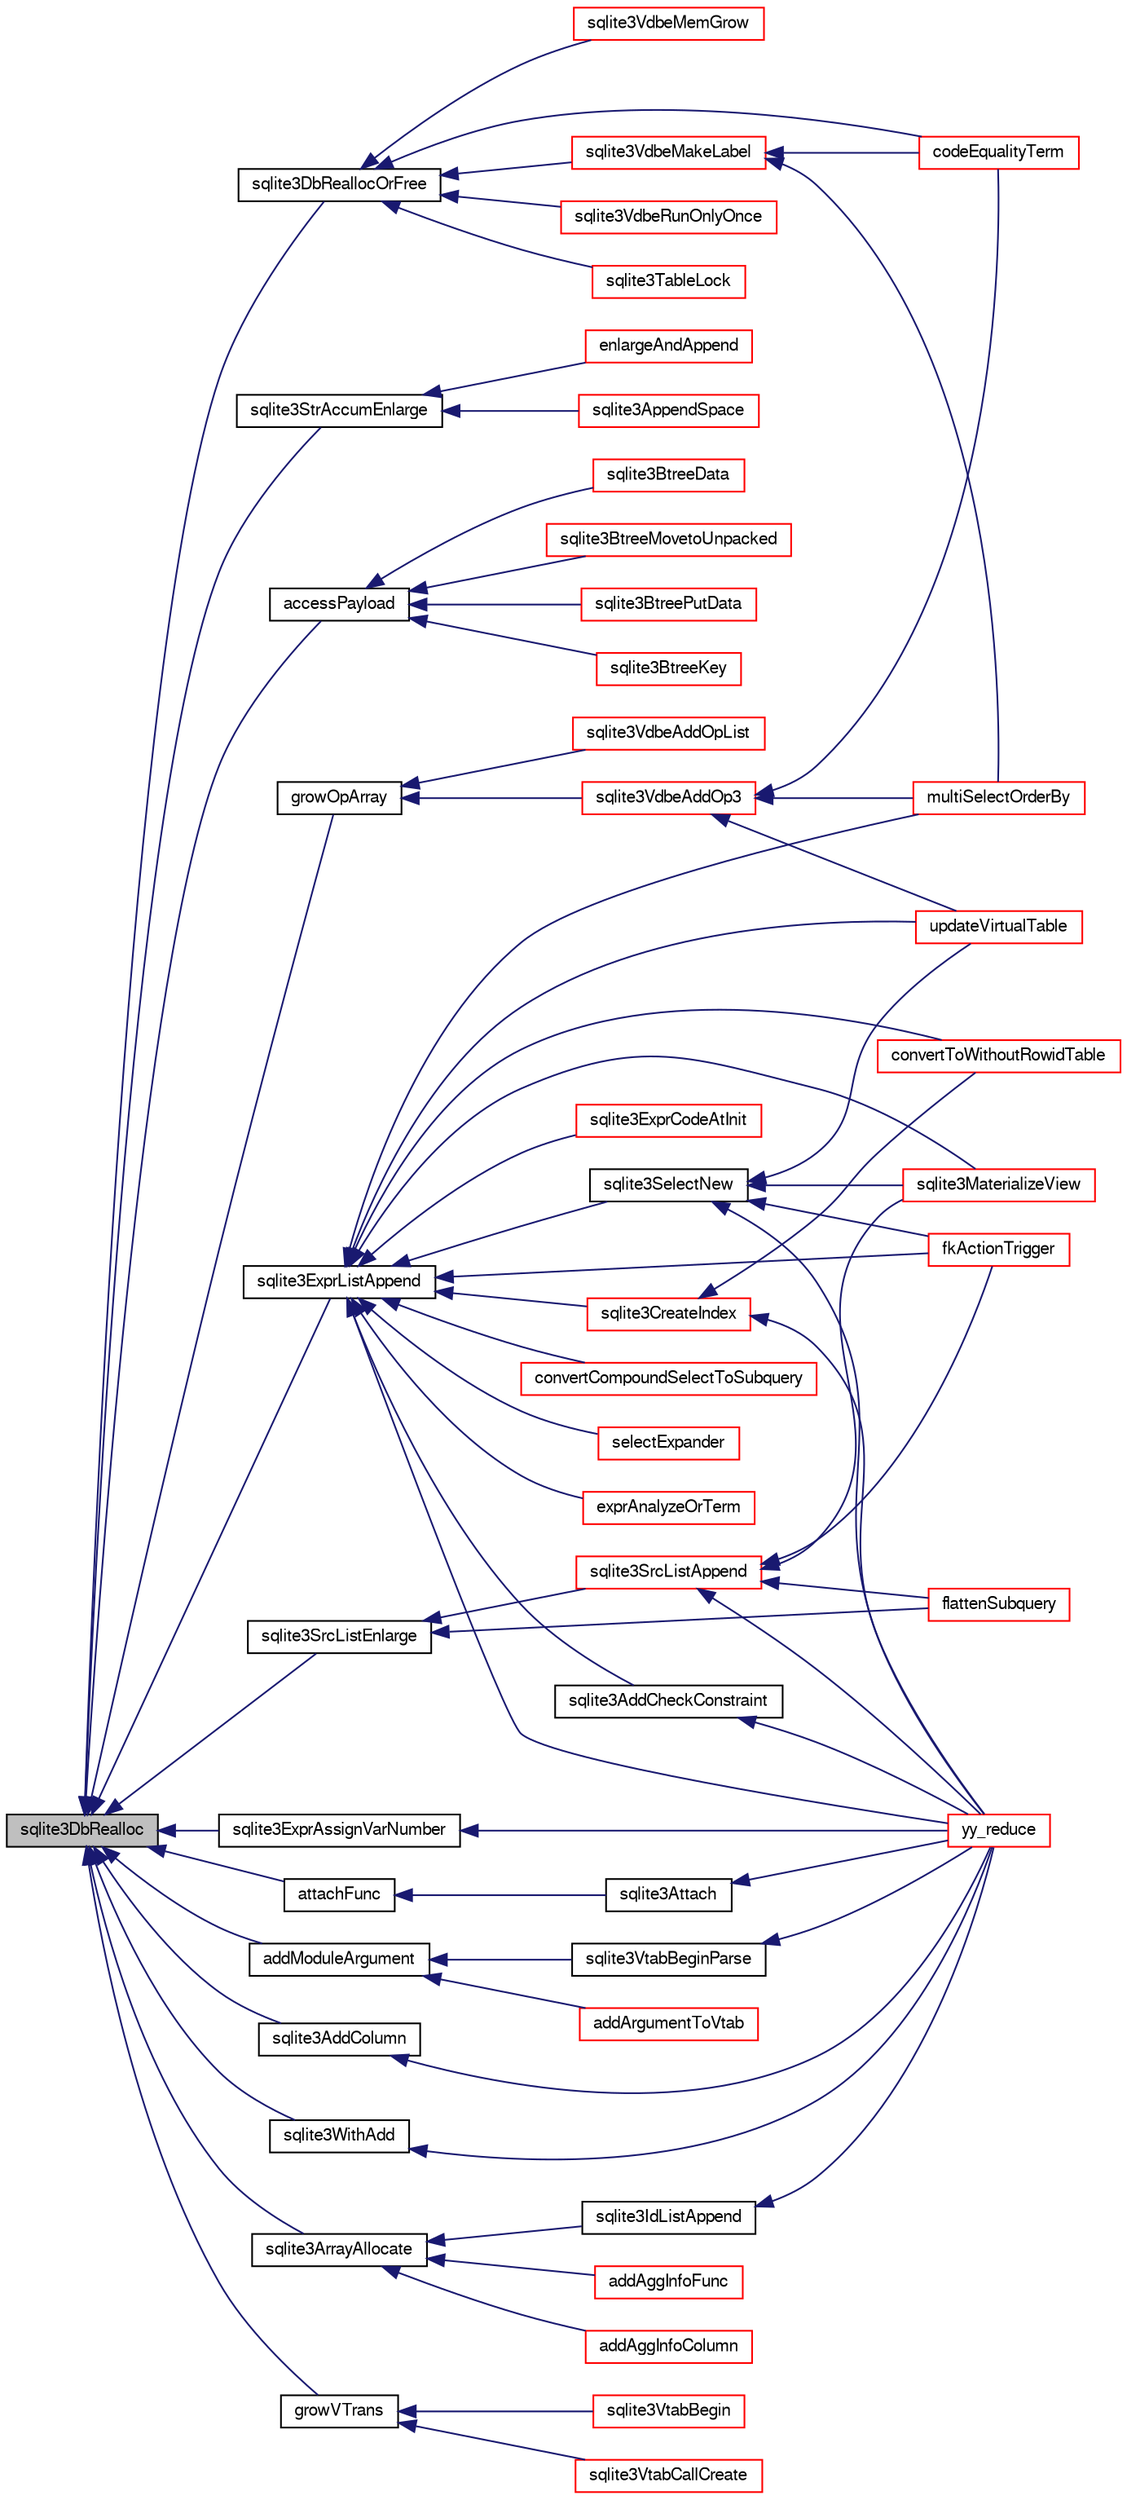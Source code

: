 digraph "sqlite3DbRealloc"
{
  edge [fontname="FreeSans",fontsize="10",labelfontname="FreeSans",labelfontsize="10"];
  node [fontname="FreeSans",fontsize="10",shape=record];
  rankdir="LR";
  Node489875 [label="sqlite3DbRealloc",height=0.2,width=0.4,color="black", fillcolor="grey75", style="filled", fontcolor="black"];
  Node489875 -> Node489876 [dir="back",color="midnightblue",fontsize="10",style="solid",fontname="FreeSans"];
  Node489876 [label="sqlite3DbReallocOrFree",height=0.2,width=0.4,color="black", fillcolor="white", style="filled",URL="$sqlite3_8c.html#a532a9fd62eeb46b61885a0fff075231c"];
  Node489876 -> Node489877 [dir="back",color="midnightblue",fontsize="10",style="solid",fontname="FreeSans"];
  Node489877 [label="sqlite3VdbeMemGrow",height=0.2,width=0.4,color="red", fillcolor="white", style="filled",URL="$sqlite3_8c.html#aba753c9690ae0ba31b5100945cf29447"];
  Node489876 -> Node490705 [dir="back",color="midnightblue",fontsize="10",style="solid",fontname="FreeSans"];
  Node490705 [label="sqlite3VdbeMakeLabel",height=0.2,width=0.4,color="red", fillcolor="white", style="filled",URL="$sqlite3_8c.html#acf57ce8fb6f3c634375c019f5ebe66f6"];
  Node490705 -> Node489990 [dir="back",color="midnightblue",fontsize="10",style="solid",fontname="FreeSans"];
  Node489990 [label="multiSelectOrderBy",height=0.2,width=0.4,color="red", fillcolor="white", style="filled",URL="$sqlite3_8c.html#afcdb8488c6f4dfdadaf9f04bca35b808"];
  Node490705 -> Node490004 [dir="back",color="midnightblue",fontsize="10",style="solid",fontname="FreeSans"];
  Node490004 [label="codeEqualityTerm",height=0.2,width=0.4,color="red", fillcolor="white", style="filled",URL="$sqlite3_8c.html#ad88a57073f031452c9843e97f15acc47"];
  Node489876 -> Node490708 [dir="back",color="midnightblue",fontsize="10",style="solid",fontname="FreeSans"];
  Node490708 [label="sqlite3VdbeRunOnlyOnce",height=0.2,width=0.4,color="red", fillcolor="white", style="filled",URL="$sqlite3_8c.html#a1b9289e501b3d6f3cdc0a25f97445c6d"];
  Node489876 -> Node490709 [dir="back",color="midnightblue",fontsize="10",style="solid",fontname="FreeSans"];
  Node490709 [label="sqlite3TableLock",height=0.2,width=0.4,color="red", fillcolor="white", style="filled",URL="$sqlite3_8c.html#a13be5e81f379c515f270f6f2a3bb63a7"];
  Node489876 -> Node490004 [dir="back",color="midnightblue",fontsize="10",style="solid",fontname="FreeSans"];
  Node489875 -> Node490565 [dir="back",color="midnightblue",fontsize="10",style="solid",fontname="FreeSans"];
  Node490565 [label="sqlite3StrAccumEnlarge",height=0.2,width=0.4,color="black", fillcolor="white", style="filled",URL="$sqlite3_8c.html#a38976500a97c69d65086eeccca82dd96"];
  Node490565 -> Node490566 [dir="back",color="midnightblue",fontsize="10",style="solid",fontname="FreeSans"];
  Node490566 [label="sqlite3AppendSpace",height=0.2,width=0.4,color="red", fillcolor="white", style="filled",URL="$sqlite3_8c.html#aefd38a5afc0020d4a93855c3ee7c63a8"];
  Node490565 -> Node490570 [dir="back",color="midnightblue",fontsize="10",style="solid",fontname="FreeSans"];
  Node490570 [label="enlargeAndAppend",height=0.2,width=0.4,color="red", fillcolor="white", style="filled",URL="$sqlite3_8c.html#a25b21e61dc0883d849890eaa8a18088a"];
  Node489875 -> Node490213 [dir="back",color="midnightblue",fontsize="10",style="solid",fontname="FreeSans"];
  Node490213 [label="accessPayload",height=0.2,width=0.4,color="black", fillcolor="white", style="filled",URL="$sqlite3_8c.html#acf70e6d3cb6afd54d677b3dffb6959d2"];
  Node490213 -> Node490214 [dir="back",color="midnightblue",fontsize="10",style="solid",fontname="FreeSans"];
  Node490214 [label="sqlite3BtreeKey",height=0.2,width=0.4,color="red", fillcolor="white", style="filled",URL="$sqlite3_8c.html#ac2d5b22a7aae9c57b8a4ef7be643c1cd"];
  Node490213 -> Node490228 [dir="back",color="midnightblue",fontsize="10",style="solid",fontname="FreeSans"];
  Node490228 [label="sqlite3BtreeData",height=0.2,width=0.4,color="red", fillcolor="white", style="filled",URL="$sqlite3_8c.html#a1790f0a3e62aea4361ab60996272a78c"];
  Node490213 -> Node490229 [dir="back",color="midnightblue",fontsize="10",style="solid",fontname="FreeSans"];
  Node490229 [label="sqlite3BtreeMovetoUnpacked",height=0.2,width=0.4,color="red", fillcolor="white", style="filled",URL="$sqlite3_8c.html#a6d0b5aed55d5e85a0a6bfcae169fe579"];
  Node490213 -> Node490224 [dir="back",color="midnightblue",fontsize="10",style="solid",fontname="FreeSans"];
  Node490224 [label="sqlite3BtreePutData",height=0.2,width=0.4,color="red", fillcolor="white", style="filled",URL="$sqlite3_8c.html#a3de4f8662e8ea70d283bd57db1152a4c"];
  Node489875 -> Node490711 [dir="back",color="midnightblue",fontsize="10",style="solid",fontname="FreeSans"];
  Node490711 [label="growOpArray",height=0.2,width=0.4,color="black", fillcolor="white", style="filled",URL="$sqlite3_8c.html#adb00b9ead01ffe0d757d5a6d0853ada5"];
  Node490711 -> Node490712 [dir="back",color="midnightblue",fontsize="10",style="solid",fontname="FreeSans"];
  Node490712 [label="sqlite3VdbeAddOp3",height=0.2,width=0.4,color="red", fillcolor="white", style="filled",URL="$sqlite3_8c.html#a29b4560b019211a73e1478cec7468345"];
  Node490712 -> Node489990 [dir="back",color="midnightblue",fontsize="10",style="solid",fontname="FreeSans"];
  Node490712 -> Node490007 [dir="back",color="midnightblue",fontsize="10",style="solid",fontname="FreeSans"];
  Node490007 [label="updateVirtualTable",height=0.2,width=0.4,color="red", fillcolor="white", style="filled",URL="$sqlite3_8c.html#a740220531db9293c39a2cdd7da3f74e1"];
  Node490712 -> Node490004 [dir="back",color="midnightblue",fontsize="10",style="solid",fontname="FreeSans"];
  Node490711 -> Node490738 [dir="back",color="midnightblue",fontsize="10",style="solid",fontname="FreeSans"];
  Node490738 [label="sqlite3VdbeAddOpList",height=0.2,width=0.4,color="red", fillcolor="white", style="filled",URL="$sqlite3_8c.html#a6572b593ee8074a2c1fb01cf317a3fa8"];
  Node489875 -> Node490421 [dir="back",color="midnightblue",fontsize="10",style="solid",fontname="FreeSans"];
  Node490421 [label="sqlite3ExprAssignVarNumber",height=0.2,width=0.4,color="black", fillcolor="white", style="filled",URL="$sqlite3_8c.html#a45b43a9c178c9817da16ab471ac2fce5"];
  Node490421 -> Node489916 [dir="back",color="midnightblue",fontsize="10",style="solid",fontname="FreeSans"];
  Node489916 [label="yy_reduce",height=0.2,width=0.4,color="red", fillcolor="white", style="filled",URL="$sqlite3_8c.html#a7c419a9b25711c666a9a2449ef377f14"];
  Node489875 -> Node490051 [dir="back",color="midnightblue",fontsize="10",style="solid",fontname="FreeSans"];
  Node490051 [label="sqlite3ExprListAppend",height=0.2,width=0.4,color="black", fillcolor="white", style="filled",URL="$sqlite3_8c.html#a2c227f0b97e0e31b120c702fae2b7409"];
  Node490051 -> Node490052 [dir="back",color="midnightblue",fontsize="10",style="solid",fontname="FreeSans"];
  Node490052 [label="sqlite3ExprCodeAtInit",height=0.2,width=0.4,color="red", fillcolor="white", style="filled",URL="$sqlite3_8c.html#ac95e17399015e079099a882989e125c1"];
  Node490051 -> Node490053 [dir="back",color="midnightblue",fontsize="10",style="solid",fontname="FreeSans"];
  Node490053 [label="sqlite3AddCheckConstraint",height=0.2,width=0.4,color="black", fillcolor="white", style="filled",URL="$sqlite3_8c.html#acedfa4de474ea529f7ff135a8947ff76"];
  Node490053 -> Node489916 [dir="back",color="midnightblue",fontsize="10",style="solid",fontname="FreeSans"];
  Node490051 -> Node489927 [dir="back",color="midnightblue",fontsize="10",style="solid",fontname="FreeSans"];
  Node489927 [label="convertToWithoutRowidTable",height=0.2,width=0.4,color="red", fillcolor="white", style="filled",URL="$sqlite3_8c.html#a0d41effc4e4a0ba740429a08f6747313"];
  Node490051 -> Node489925 [dir="back",color="midnightblue",fontsize="10",style="solid",fontname="FreeSans"];
  Node489925 [label="sqlite3CreateIndex",height=0.2,width=0.4,color="red", fillcolor="white", style="filled",URL="$sqlite3_8c.html#a8dbe5e590ab6c58a8c45f34f7c81e825"];
  Node489925 -> Node489927 [dir="back",color="midnightblue",fontsize="10",style="solid",fontname="FreeSans"];
  Node489925 -> Node489916 [dir="back",color="midnightblue",fontsize="10",style="solid",fontname="FreeSans"];
  Node490051 -> Node490006 [dir="back",color="midnightblue",fontsize="10",style="solid",fontname="FreeSans"];
  Node490006 [label="sqlite3MaterializeView",height=0.2,width=0.4,color="red", fillcolor="white", style="filled",URL="$sqlite3_8c.html#a4557984b0b75f998fb0c3f231c9b1def"];
  Node490051 -> Node490031 [dir="back",color="midnightblue",fontsize="10",style="solid",fontname="FreeSans"];
  Node490031 [label="fkActionTrigger",height=0.2,width=0.4,color="red", fillcolor="white", style="filled",URL="$sqlite3_8c.html#a45d66e3277860bacad58eb6296680c8e"];
  Node490051 -> Node490035 [dir="back",color="midnightblue",fontsize="10",style="solid",fontname="FreeSans"];
  Node490035 [label="sqlite3SelectNew",height=0.2,width=0.4,color="black", fillcolor="white", style="filled",URL="$sqlite3_8c.html#af637faf2f42e6ac5b93c317ed350252c"];
  Node490035 -> Node490006 [dir="back",color="midnightblue",fontsize="10",style="solid",fontname="FreeSans"];
  Node490035 -> Node490031 [dir="back",color="midnightblue",fontsize="10",style="solid",fontname="FreeSans"];
  Node490035 -> Node490007 [dir="back",color="midnightblue",fontsize="10",style="solid",fontname="FreeSans"];
  Node490035 -> Node489916 [dir="back",color="midnightblue",fontsize="10",style="solid",fontname="FreeSans"];
  Node490051 -> Node489990 [dir="back",color="midnightblue",fontsize="10",style="solid",fontname="FreeSans"];
  Node490051 -> Node490030 [dir="back",color="midnightblue",fontsize="10",style="solid",fontname="FreeSans"];
  Node490030 [label="convertCompoundSelectToSubquery",height=0.2,width=0.4,color="red", fillcolor="white", style="filled",URL="$sqlite3_8c.html#a81a588e62b98e8445d4540bbbc30e10a"];
  Node490051 -> Node489947 [dir="back",color="midnightblue",fontsize="10",style="solid",fontname="FreeSans"];
  Node489947 [label="selectExpander",height=0.2,width=0.4,color="red", fillcolor="white", style="filled",URL="$sqlite3_8c.html#abee977318fbf74531340c6e41b0ca953"];
  Node490051 -> Node490007 [dir="back",color="midnightblue",fontsize="10",style="solid",fontname="FreeSans"];
  Node490051 -> Node490003 [dir="back",color="midnightblue",fontsize="10",style="solid",fontname="FreeSans"];
  Node490003 [label="exprAnalyzeOrTerm",height=0.2,width=0.4,color="red", fillcolor="white", style="filled",URL="$sqlite3_8c.html#ab95cabd8b51cb2291b5bef0c4a3776d2"];
  Node490051 -> Node489916 [dir="back",color="midnightblue",fontsize="10",style="solid",fontname="FreeSans"];
  Node489875 -> Node489914 [dir="back",color="midnightblue",fontsize="10",style="solid",fontname="FreeSans"];
  Node489914 [label="attachFunc",height=0.2,width=0.4,color="black", fillcolor="white", style="filled",URL="$sqlite3_8c.html#a69cb751a7da501b9a0aa37e0d7c3eaf7"];
  Node489914 -> Node489915 [dir="back",color="midnightblue",fontsize="10",style="solid",fontname="FreeSans"];
  Node489915 [label="sqlite3Attach",height=0.2,width=0.4,color="black", fillcolor="white", style="filled",URL="$sqlite3_8c.html#ae0907fe0b43cc1b4c7e6a16213e8546f"];
  Node489915 -> Node489916 [dir="back",color="midnightblue",fontsize="10",style="solid",fontname="FreeSans"];
  Node489875 -> Node490440 [dir="back",color="midnightblue",fontsize="10",style="solid",fontname="FreeSans"];
  Node490440 [label="sqlite3AddColumn",height=0.2,width=0.4,color="black", fillcolor="white", style="filled",URL="$sqlite3_8c.html#a594ae02479b9387b1e2d4a4408b984b0"];
  Node490440 -> Node489916 [dir="back",color="midnightblue",fontsize="10",style="solid",fontname="FreeSans"];
  Node489875 -> Node490739 [dir="back",color="midnightblue",fontsize="10",style="solid",fontname="FreeSans"];
  Node490739 [label="sqlite3ArrayAllocate",height=0.2,width=0.4,color="black", fillcolor="white", style="filled",URL="$sqlite3_8c.html#a86f4a46ea74d87f845a4f93bb4219646"];
  Node490739 -> Node490740 [dir="back",color="midnightblue",fontsize="10",style="solid",fontname="FreeSans"];
  Node490740 [label="addAggInfoColumn",height=0.2,width=0.4,color="red", fillcolor="white", style="filled",URL="$sqlite3_8c.html#a537855c1ebe879bc0caf7abdb430fe34"];
  Node490739 -> Node490744 [dir="back",color="midnightblue",fontsize="10",style="solid",fontname="FreeSans"];
  Node490744 [label="addAggInfoFunc",height=0.2,width=0.4,color="red", fillcolor="white", style="filled",URL="$sqlite3_8c.html#ac2c1df37c47b404f7582ba88d7bb5da5"];
  Node490739 -> Node490745 [dir="back",color="midnightblue",fontsize="10",style="solid",fontname="FreeSans"];
  Node490745 [label="sqlite3IdListAppend",height=0.2,width=0.4,color="black", fillcolor="white", style="filled",URL="$sqlite3_8c.html#abfbbed62255af0d239f098efcb5e18c2"];
  Node490745 -> Node489916 [dir="back",color="midnightblue",fontsize="10",style="solid",fontname="FreeSans"];
  Node489875 -> Node490746 [dir="back",color="midnightblue",fontsize="10",style="solid",fontname="FreeSans"];
  Node490746 [label="sqlite3SrcListEnlarge",height=0.2,width=0.4,color="black", fillcolor="white", style="filled",URL="$sqlite3_8c.html#aac45cc6a2a4e23a49a88ff54b09b5a2b"];
  Node490746 -> Node490028 [dir="back",color="midnightblue",fontsize="10",style="solid",fontname="FreeSans"];
  Node490028 [label="sqlite3SrcListAppend",height=0.2,width=0.4,color="red", fillcolor="white", style="filled",URL="$sqlite3_8c.html#a2d72a77bc508ef9a3e4a7f9af34d4fce"];
  Node490028 -> Node490006 [dir="back",color="midnightblue",fontsize="10",style="solid",fontname="FreeSans"];
  Node490028 -> Node490031 [dir="back",color="midnightblue",fontsize="10",style="solid",fontname="FreeSans"];
  Node490028 -> Node490032 [dir="back",color="midnightblue",fontsize="10",style="solid",fontname="FreeSans"];
  Node490032 [label="flattenSubquery",height=0.2,width=0.4,color="red", fillcolor="white", style="filled",URL="$sqlite3_8c.html#aa7dcde293e634ad09c4d76c16a640491"];
  Node490028 -> Node489916 [dir="back",color="midnightblue",fontsize="10",style="solid",fontname="FreeSans"];
  Node490746 -> Node490032 [dir="back",color="midnightblue",fontsize="10",style="solid",fontname="FreeSans"];
  Node489875 -> Node490057 [dir="back",color="midnightblue",fontsize="10",style="solid",fontname="FreeSans"];
  Node490057 [label="sqlite3WithAdd",height=0.2,width=0.4,color="black", fillcolor="white", style="filled",URL="$sqlite3_8c.html#ac0c00d03610249b6b093e9c595cf1d5f"];
  Node490057 -> Node489916 [dir="back",color="midnightblue",fontsize="10",style="solid",fontname="FreeSans"];
  Node489875 -> Node490747 [dir="back",color="midnightblue",fontsize="10",style="solid",fontname="FreeSans"];
  Node490747 [label="addModuleArgument",height=0.2,width=0.4,color="black", fillcolor="white", style="filled",URL="$sqlite3_8c.html#a3020ed4a4b05f9a18e8ab695a182ce92"];
  Node490747 -> Node490009 [dir="back",color="midnightblue",fontsize="10",style="solid",fontname="FreeSans"];
  Node490009 [label="sqlite3VtabBeginParse",height=0.2,width=0.4,color="black", fillcolor="white", style="filled",URL="$sqlite3_8c.html#a081b9e174ed9650ac90990d60cd36e96"];
  Node490009 -> Node489916 [dir="back",color="midnightblue",fontsize="10",style="solid",fontname="FreeSans"];
  Node490747 -> Node490748 [dir="back",color="midnightblue",fontsize="10",style="solid",fontname="FreeSans"];
  Node490748 [label="addArgumentToVtab",height=0.2,width=0.4,color="red", fillcolor="white", style="filled",URL="$sqlite3_8c.html#aaf61ce8b4c243cd606a04cddde684b9c"];
  Node489875 -> Node490750 [dir="back",color="midnightblue",fontsize="10",style="solid",fontname="FreeSans"];
  Node490750 [label="growVTrans",height=0.2,width=0.4,color="black", fillcolor="white", style="filled",URL="$sqlite3_8c.html#aa5faa1578b20b8eb26ac5a4512b31441"];
  Node490750 -> Node490401 [dir="back",color="midnightblue",fontsize="10",style="solid",fontname="FreeSans"];
  Node490401 [label="sqlite3VtabCallCreate",height=0.2,width=0.4,color="red", fillcolor="white", style="filled",URL="$sqlite3_8c.html#a23601fffd89053de28f77684068ec164"];
  Node490750 -> Node490751 [dir="back",color="midnightblue",fontsize="10",style="solid",fontname="FreeSans"];
  Node490751 [label="sqlite3VtabBegin",height=0.2,width=0.4,color="red", fillcolor="white", style="filled",URL="$sqlite3_8c.html#a7afeaaca7839fac60a91ae7e55856f0d"];
}
